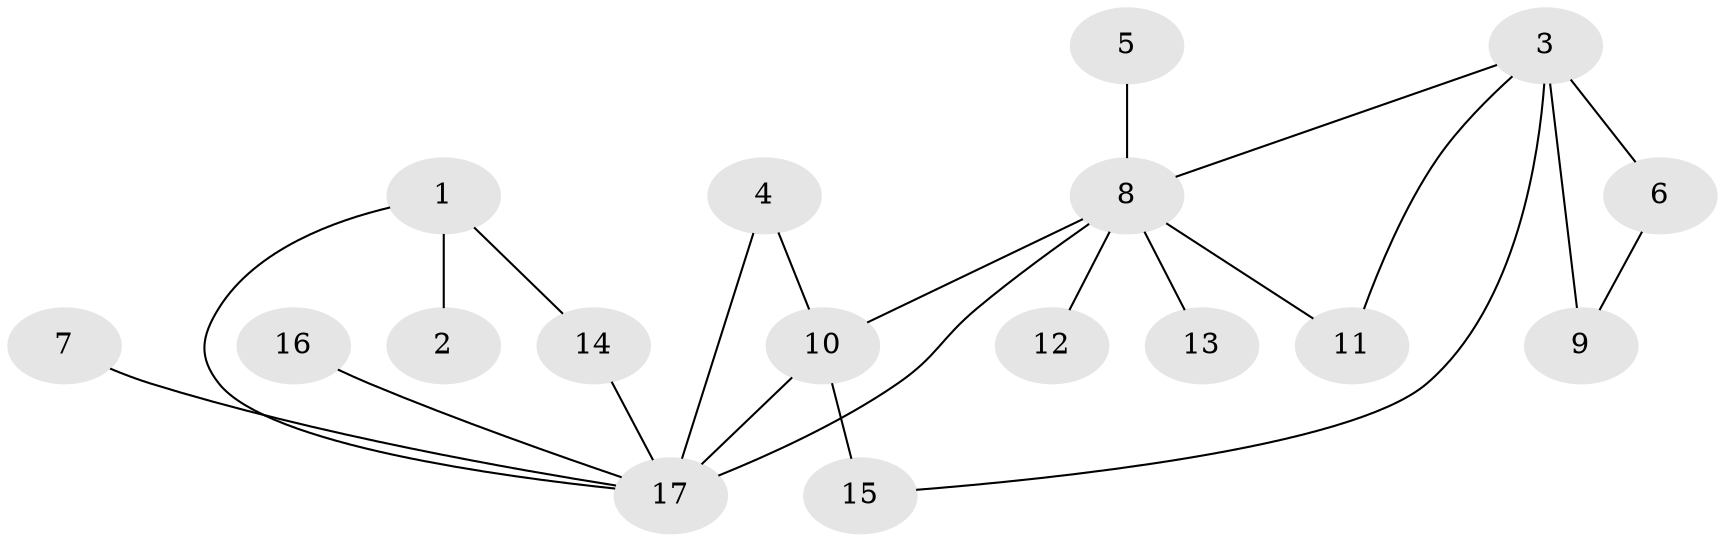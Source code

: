 // original degree distribution, {5: 0.03636363636363636, 10: 0.01818181818181818, 9: 0.01818181818181818, 2: 0.2, 3: 0.09090909090909091, 11: 0.01818181818181818, 4: 0.07272727272727272, 1: 0.5272727272727272, 6: 0.01818181818181818}
// Generated by graph-tools (version 1.1) at 2025/36/03/04/25 23:36:45]
// undirected, 17 vertices, 22 edges
graph export_dot {
  node [color=gray90,style=filled];
  1;
  2;
  3;
  4;
  5;
  6;
  7;
  8;
  9;
  10;
  11;
  12;
  13;
  14;
  15;
  16;
  17;
  1 -- 2 [weight=1.0];
  1 -- 14 [weight=1.0];
  1 -- 17 [weight=1.0];
  3 -- 6 [weight=2.0];
  3 -- 8 [weight=1.0];
  3 -- 9 [weight=2.0];
  3 -- 11 [weight=1.0];
  3 -- 15 [weight=1.0];
  4 -- 10 [weight=1.0];
  4 -- 17 [weight=1.0];
  5 -- 8 [weight=1.0];
  6 -- 9 [weight=1.0];
  7 -- 17 [weight=1.0];
  8 -- 10 [weight=1.0];
  8 -- 11 [weight=1.0];
  8 -- 12 [weight=1.0];
  8 -- 13 [weight=2.0];
  8 -- 17 [weight=2.0];
  10 -- 15 [weight=1.0];
  10 -- 17 [weight=1.0];
  14 -- 17 [weight=1.0];
  16 -- 17 [weight=1.0];
}
